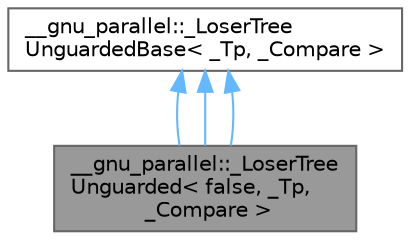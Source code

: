 digraph "__gnu_parallel::_LoserTreeUnguarded&lt; false, _Tp, _Compare &gt;"
{
 // LATEX_PDF_SIZE
  bgcolor="transparent";
  edge [fontname=Helvetica,fontsize=10,labelfontname=Helvetica,labelfontsize=10];
  node [fontname=Helvetica,fontsize=10,shape=box,height=0.2,width=0.4];
  Node1 [id="Node000001",label="__gnu_parallel::_LoserTree\lUnguarded\< false, _Tp,\l _Compare \>",height=0.2,width=0.4,color="gray40", fillcolor="grey60", style="filled", fontcolor="black",tooltip="Non-Stable implementation of unguarded _LoserTree."];
  Node2 -> Node1 [id="edge7_Node000001_Node000002",dir="back",color="steelblue1",style="solid",tooltip=" "];
  Node2 [id="Node000002",label="__gnu_parallel::_LoserTree\lUnguardedBase\< _Tp, _Compare \>",height=0.2,width=0.4,color="gray40", fillcolor="white", style="filled",URL="$class____gnu__parallel_1_1___loser_tree_unguarded_base.html",tooltip="Base class for unguarded _LoserTree implementation."];
  Node2 -> Node1 [id="edge8_Node000001_Node000002",dir="back",color="steelblue1",style="solid",tooltip=" "];
  Node2 -> Node1 [id="edge9_Node000001_Node000002",dir="back",color="steelblue1",style="solid",tooltip=" "];
}
